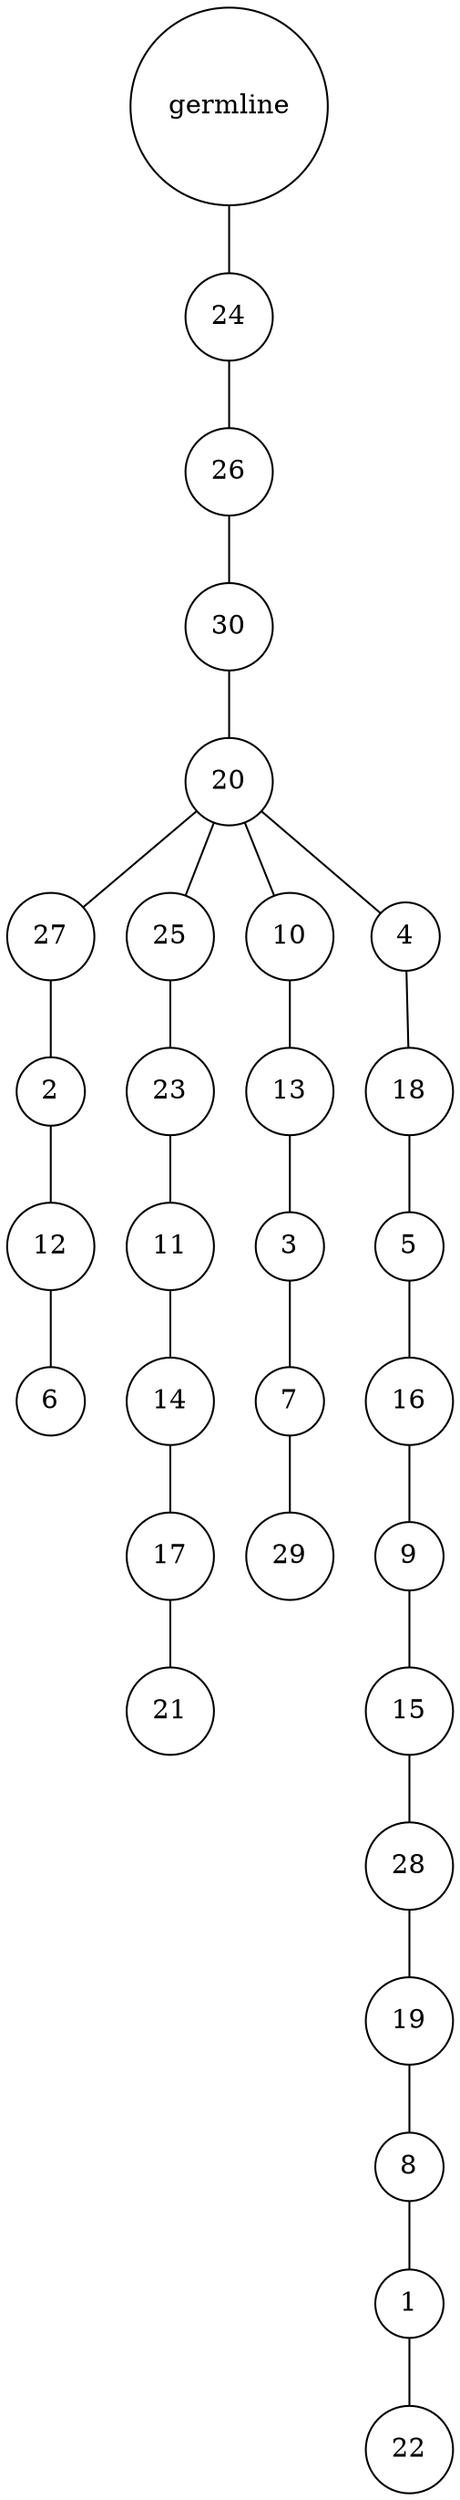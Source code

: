 graph {
	rankdir=UD;
	splines=line;
	node [shape=circle]
	"0x7f80a47cc430" [label="germline"];
	"0x7f80a47cc460" [label="24"];
	"0x7f80a47cc430" -- "0x7f80a47cc460" ;
	"0x7f80a47cc490" [label="26"];
	"0x7f80a47cc460" -- "0x7f80a47cc490" ;
	"0x7f80a47cc4c0" [label="30"];
	"0x7f80a47cc490" -- "0x7f80a47cc4c0" ;
	"0x7f80a47cc4f0" [label="20"];
	"0x7f80a47cc4c0" -- "0x7f80a47cc4f0" ;
	"0x7f80a47cc520" [label="27"];
	"0x7f80a47cc4f0" -- "0x7f80a47cc520" ;
	"0x7f80a47cc550" [label="2"];
	"0x7f80a47cc520" -- "0x7f80a47cc550" ;
	"0x7f80a47cc580" [label="12"];
	"0x7f80a47cc550" -- "0x7f80a47cc580" ;
	"0x7f80a47cc5b0" [label="6"];
	"0x7f80a47cc580" -- "0x7f80a47cc5b0" ;
	"0x7f80a47cc5e0" [label="25"];
	"0x7f80a47cc4f0" -- "0x7f80a47cc5e0" ;
	"0x7f80a47cc610" [label="23"];
	"0x7f80a47cc5e0" -- "0x7f80a47cc610" ;
	"0x7f80a47cc640" [label="11"];
	"0x7f80a47cc610" -- "0x7f80a47cc640" ;
	"0x7f80a47cc670" [label="14"];
	"0x7f80a47cc640" -- "0x7f80a47cc670" ;
	"0x7f80a47cc6a0" [label="17"];
	"0x7f80a47cc670" -- "0x7f80a47cc6a0" ;
	"0x7f80a47cc6d0" [label="21"];
	"0x7f80a47cc6a0" -- "0x7f80a47cc6d0" ;
	"0x7f80a47cc700" [label="10"];
	"0x7f80a47cc4f0" -- "0x7f80a47cc700" ;
	"0x7f80a47cc730" [label="13"];
	"0x7f80a47cc700" -- "0x7f80a47cc730" ;
	"0x7f80a47cc760" [label="3"];
	"0x7f80a47cc730" -- "0x7f80a47cc760" ;
	"0x7f80a47cc790" [label="7"];
	"0x7f80a47cc760" -- "0x7f80a47cc790" ;
	"0x7f80a47cc7c0" [label="29"];
	"0x7f80a47cc790" -- "0x7f80a47cc7c0" ;
	"0x7f80a47cc7f0" [label="4"];
	"0x7f80a47cc4f0" -- "0x7f80a47cc7f0" ;
	"0x7f80a47cc820" [label="18"];
	"0x7f80a47cc7f0" -- "0x7f80a47cc820" ;
	"0x7f80a47cc850" [label="5"];
	"0x7f80a47cc820" -- "0x7f80a47cc850" ;
	"0x7f80a47cc880" [label="16"];
	"0x7f80a47cc850" -- "0x7f80a47cc880" ;
	"0x7f80a47cc8b0" [label="9"];
	"0x7f80a47cc880" -- "0x7f80a47cc8b0" ;
	"0x7f80a47cc8e0" [label="15"];
	"0x7f80a47cc8b0" -- "0x7f80a47cc8e0" ;
	"0x7f80a47cc910" [label="28"];
	"0x7f80a47cc8e0" -- "0x7f80a47cc910" ;
	"0x7f80a47cc940" [label="19"];
	"0x7f80a47cc910" -- "0x7f80a47cc940" ;
	"0x7f80a47cc970" [label="8"];
	"0x7f80a47cc940" -- "0x7f80a47cc970" ;
	"0x7f80a47cc9a0" [label="1"];
	"0x7f80a47cc970" -- "0x7f80a47cc9a0" ;
	"0x7f80a47cc9d0" [label="22"];
	"0x7f80a47cc9a0" -- "0x7f80a47cc9d0" ;
}
